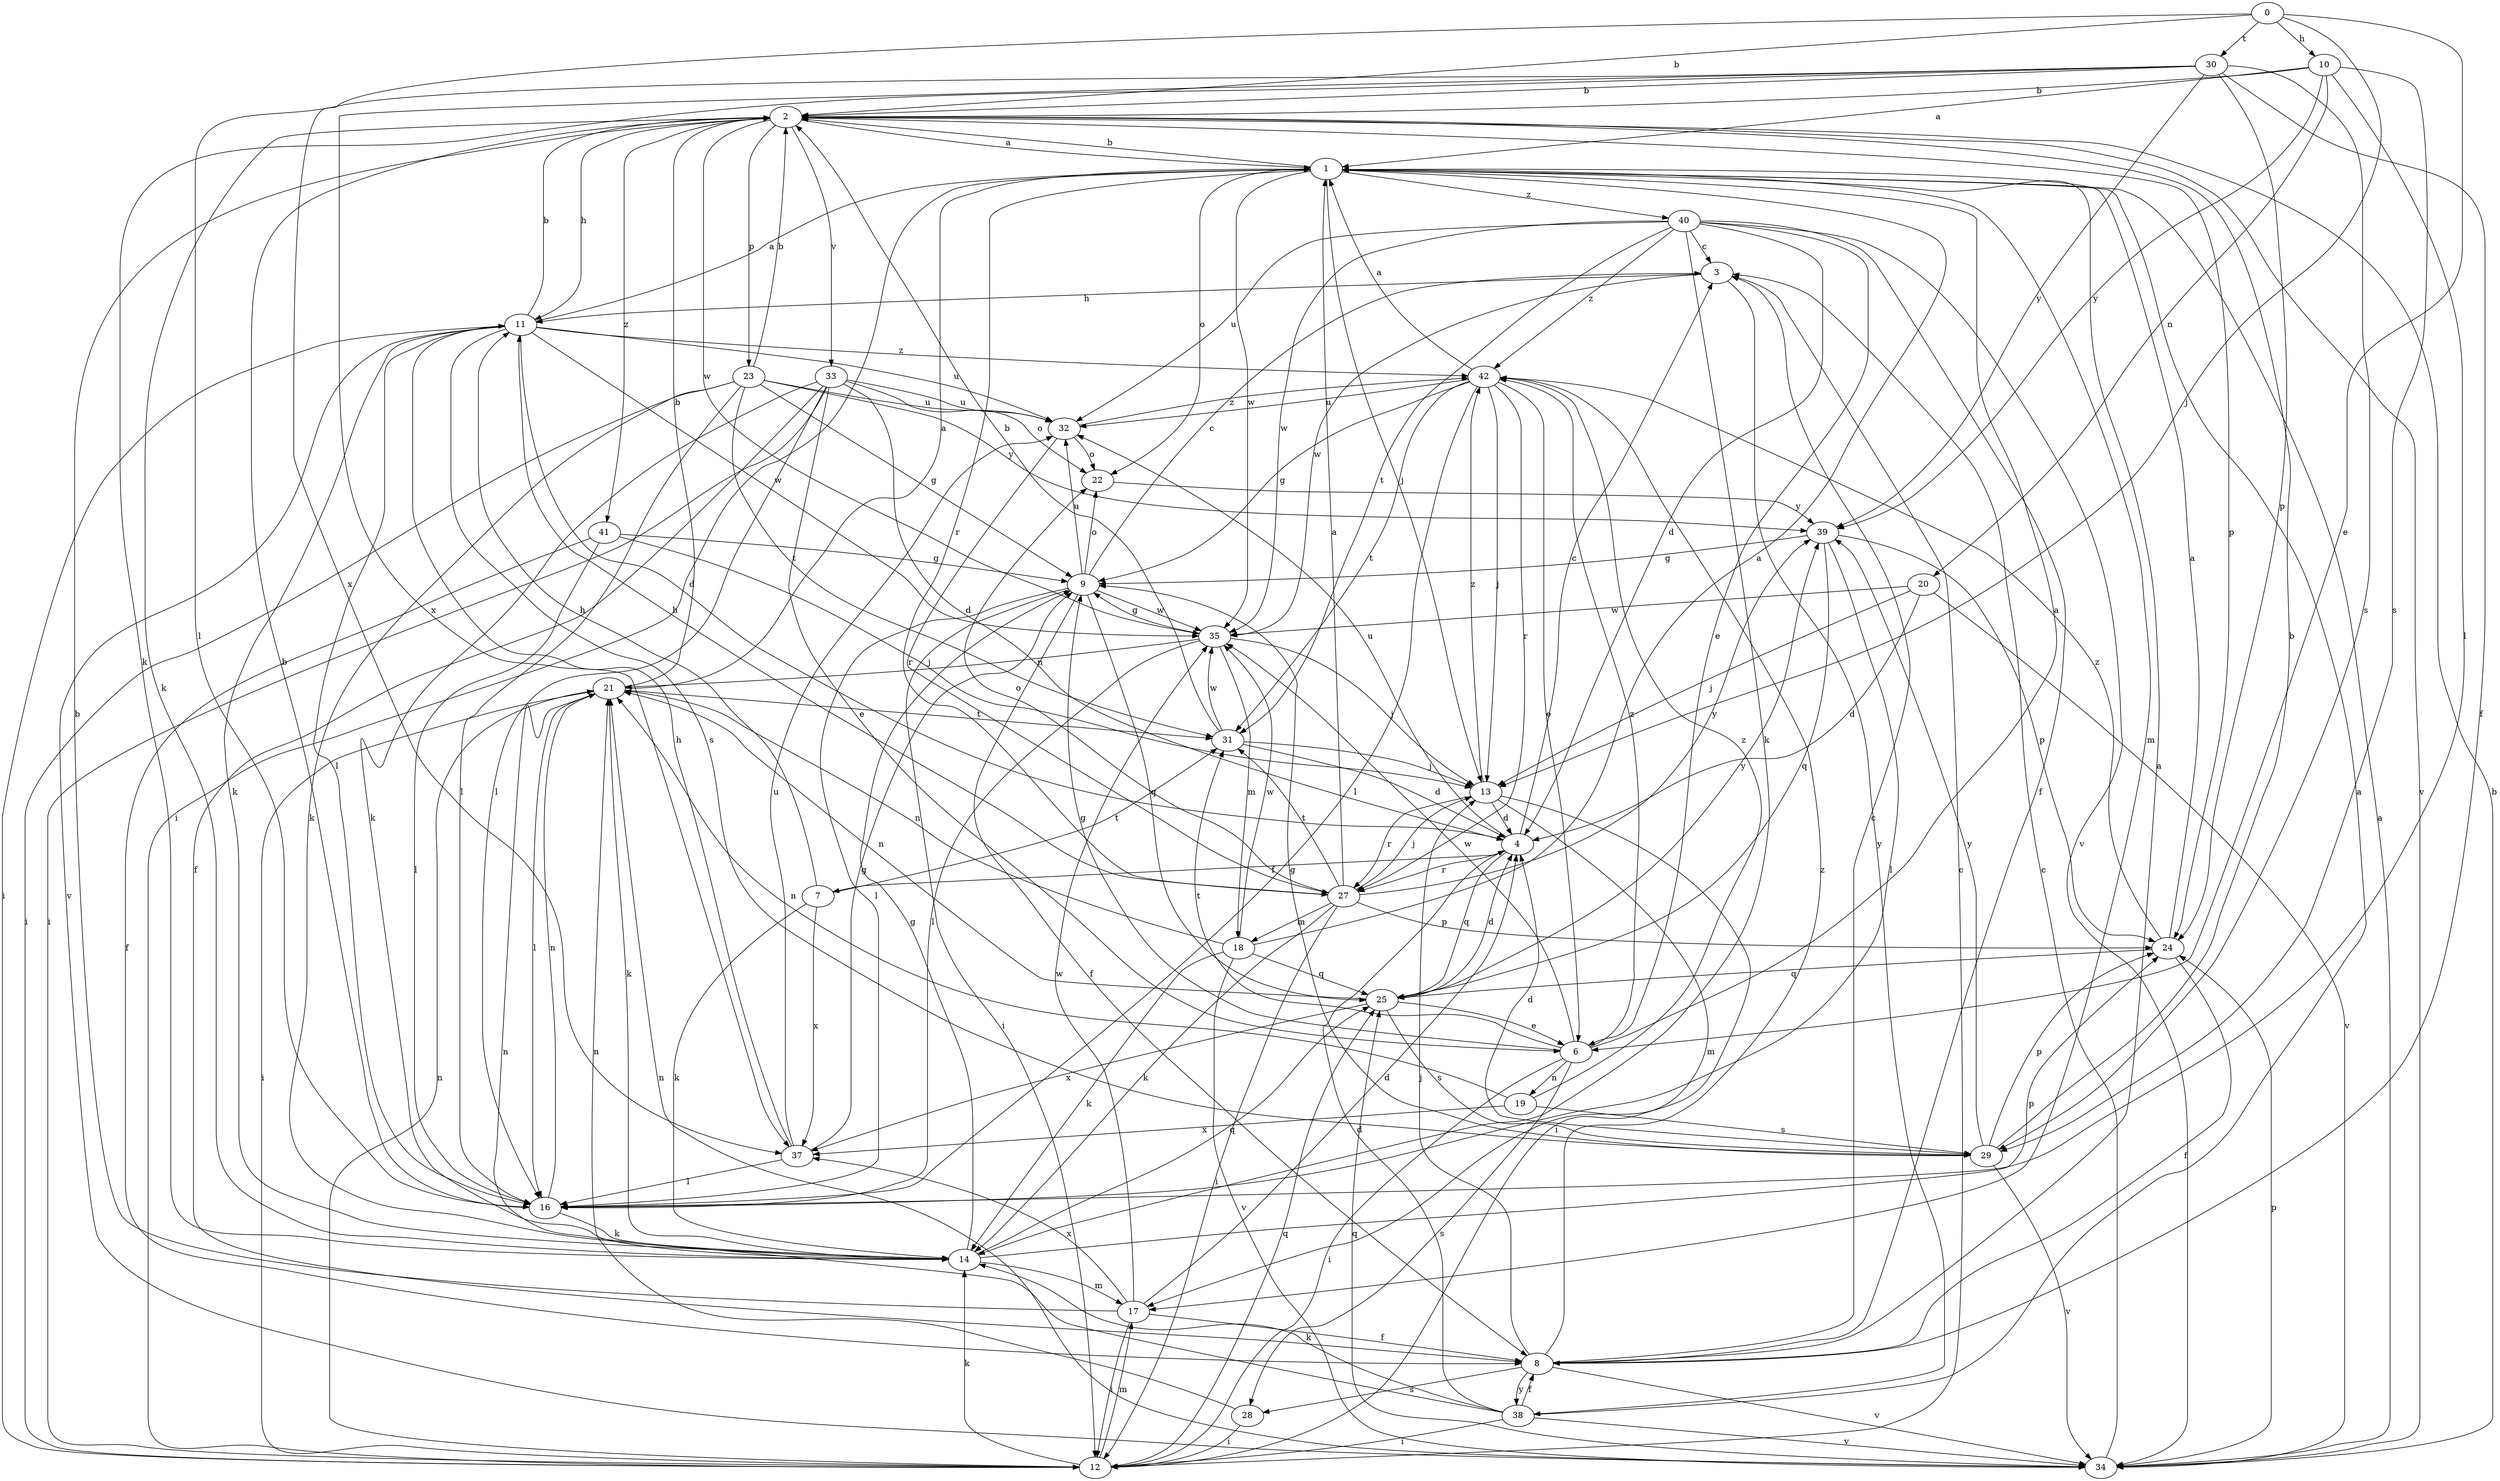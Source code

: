 strict digraph  {
0;
1;
2;
3;
4;
6;
7;
8;
9;
10;
11;
12;
13;
14;
16;
17;
18;
19;
20;
21;
22;
23;
24;
25;
27;
28;
29;
30;
31;
32;
33;
34;
35;
37;
38;
39;
40;
41;
42;
0 -> 2  [label=b];
0 -> 6  [label=e];
0 -> 10  [label=h];
0 -> 13  [label=j];
0 -> 30  [label=t];
0 -> 37  [label=x];
1 -> 2  [label=b];
1 -> 12  [label=i];
1 -> 13  [label=j];
1 -> 17  [label=m];
1 -> 22  [label=o];
1 -> 27  [label=r];
1 -> 35  [label=w];
1 -> 40  [label=z];
2 -> 1  [label=a];
2 -> 11  [label=h];
2 -> 14  [label=k];
2 -> 23  [label=p];
2 -> 24  [label=p];
2 -> 33  [label=v];
2 -> 34  [label=v];
2 -> 35  [label=w];
2 -> 41  [label=z];
3 -> 11  [label=h];
3 -> 35  [label=w];
3 -> 38  [label=y];
4 -> 3  [label=c];
4 -> 7  [label=f];
4 -> 25  [label=q];
4 -> 27  [label=r];
4 -> 32  [label=u];
6 -> 1  [label=a];
6 -> 9  [label=g];
6 -> 12  [label=i];
6 -> 19  [label=n];
6 -> 28  [label=s];
6 -> 31  [label=t];
6 -> 35  [label=w];
6 -> 42  [label=z];
7 -> 11  [label=h];
7 -> 14  [label=k];
7 -> 31  [label=t];
7 -> 37  [label=x];
8 -> 1  [label=a];
8 -> 3  [label=c];
8 -> 13  [label=j];
8 -> 28  [label=s];
8 -> 34  [label=v];
8 -> 38  [label=y];
8 -> 42  [label=z];
9 -> 3  [label=c];
9 -> 8  [label=f];
9 -> 12  [label=i];
9 -> 16  [label=l];
9 -> 22  [label=o];
9 -> 25  [label=q];
9 -> 32  [label=u];
9 -> 35  [label=w];
10 -> 1  [label=a];
10 -> 2  [label=b];
10 -> 16  [label=l];
10 -> 20  [label=n];
10 -> 29  [label=s];
10 -> 39  [label=y];
11 -> 1  [label=a];
11 -> 2  [label=b];
11 -> 4  [label=d];
11 -> 12  [label=i];
11 -> 14  [label=k];
11 -> 16  [label=l];
11 -> 29  [label=s];
11 -> 32  [label=u];
11 -> 34  [label=v];
11 -> 35  [label=w];
11 -> 42  [label=z];
12 -> 3  [label=c];
12 -> 14  [label=k];
12 -> 17  [label=m];
12 -> 21  [label=n];
12 -> 25  [label=q];
13 -> 4  [label=d];
13 -> 12  [label=i];
13 -> 17  [label=m];
13 -> 27  [label=r];
13 -> 42  [label=z];
14 -> 9  [label=g];
14 -> 17  [label=m];
14 -> 24  [label=p];
14 -> 25  [label=q];
16 -> 2  [label=b];
16 -> 14  [label=k];
16 -> 21  [label=n];
17 -> 2  [label=b];
17 -> 4  [label=d];
17 -> 8  [label=f];
17 -> 12  [label=i];
17 -> 35  [label=w];
17 -> 37  [label=x];
18 -> 1  [label=a];
18 -> 14  [label=k];
18 -> 21  [label=n];
18 -> 25  [label=q];
18 -> 34  [label=v];
18 -> 35  [label=w];
19 -> 21  [label=n];
19 -> 29  [label=s];
19 -> 37  [label=x];
19 -> 42  [label=z];
20 -> 4  [label=d];
20 -> 13  [label=j];
20 -> 34  [label=v];
20 -> 35  [label=w];
21 -> 1  [label=a];
21 -> 2  [label=b];
21 -> 12  [label=i];
21 -> 14  [label=k];
21 -> 16  [label=l];
21 -> 31  [label=t];
22 -> 39  [label=y];
23 -> 2  [label=b];
23 -> 9  [label=g];
23 -> 12  [label=i];
23 -> 14  [label=k];
23 -> 16  [label=l];
23 -> 31  [label=t];
23 -> 32  [label=u];
23 -> 39  [label=y];
24 -> 1  [label=a];
24 -> 8  [label=f];
24 -> 25  [label=q];
24 -> 42  [label=z];
25 -> 4  [label=d];
25 -> 6  [label=e];
25 -> 21  [label=n];
25 -> 29  [label=s];
25 -> 37  [label=x];
25 -> 39  [label=y];
27 -> 1  [label=a];
27 -> 11  [label=h];
27 -> 12  [label=i];
27 -> 13  [label=j];
27 -> 14  [label=k];
27 -> 18  [label=m];
27 -> 22  [label=o];
27 -> 24  [label=p];
27 -> 31  [label=t];
27 -> 39  [label=y];
28 -> 12  [label=i];
28 -> 21  [label=n];
29 -> 2  [label=b];
29 -> 4  [label=d];
29 -> 9  [label=g];
29 -> 24  [label=p];
29 -> 34  [label=v];
29 -> 39  [label=y];
30 -> 2  [label=b];
30 -> 8  [label=f];
30 -> 14  [label=k];
30 -> 16  [label=l];
30 -> 24  [label=p];
30 -> 29  [label=s];
30 -> 37  [label=x];
30 -> 39  [label=y];
31 -> 2  [label=b];
31 -> 4  [label=d];
31 -> 13  [label=j];
31 -> 35  [label=w];
32 -> 22  [label=o];
32 -> 27  [label=r];
32 -> 42  [label=z];
33 -> 4  [label=d];
33 -> 6  [label=e];
33 -> 8  [label=f];
33 -> 12  [label=i];
33 -> 14  [label=k];
33 -> 16  [label=l];
33 -> 22  [label=o];
33 -> 32  [label=u];
34 -> 1  [label=a];
34 -> 2  [label=b];
34 -> 3  [label=c];
34 -> 21  [label=n];
34 -> 24  [label=p];
34 -> 25  [label=q];
35 -> 9  [label=g];
35 -> 13  [label=j];
35 -> 16  [label=l];
35 -> 18  [label=m];
35 -> 21  [label=n];
37 -> 9  [label=g];
37 -> 11  [label=h];
37 -> 16  [label=l];
37 -> 32  [label=u];
38 -> 1  [label=a];
38 -> 4  [label=d];
38 -> 8  [label=f];
38 -> 12  [label=i];
38 -> 14  [label=k];
38 -> 21  [label=n];
38 -> 34  [label=v];
39 -> 9  [label=g];
39 -> 16  [label=l];
39 -> 24  [label=p];
39 -> 25  [label=q];
40 -> 3  [label=c];
40 -> 4  [label=d];
40 -> 6  [label=e];
40 -> 8  [label=f];
40 -> 14  [label=k];
40 -> 31  [label=t];
40 -> 32  [label=u];
40 -> 34  [label=v];
40 -> 35  [label=w];
40 -> 42  [label=z];
41 -> 8  [label=f];
41 -> 9  [label=g];
41 -> 13  [label=j];
41 -> 16  [label=l];
42 -> 1  [label=a];
42 -> 6  [label=e];
42 -> 9  [label=g];
42 -> 13  [label=j];
42 -> 16  [label=l];
42 -> 27  [label=r];
42 -> 31  [label=t];
42 -> 32  [label=u];
}
